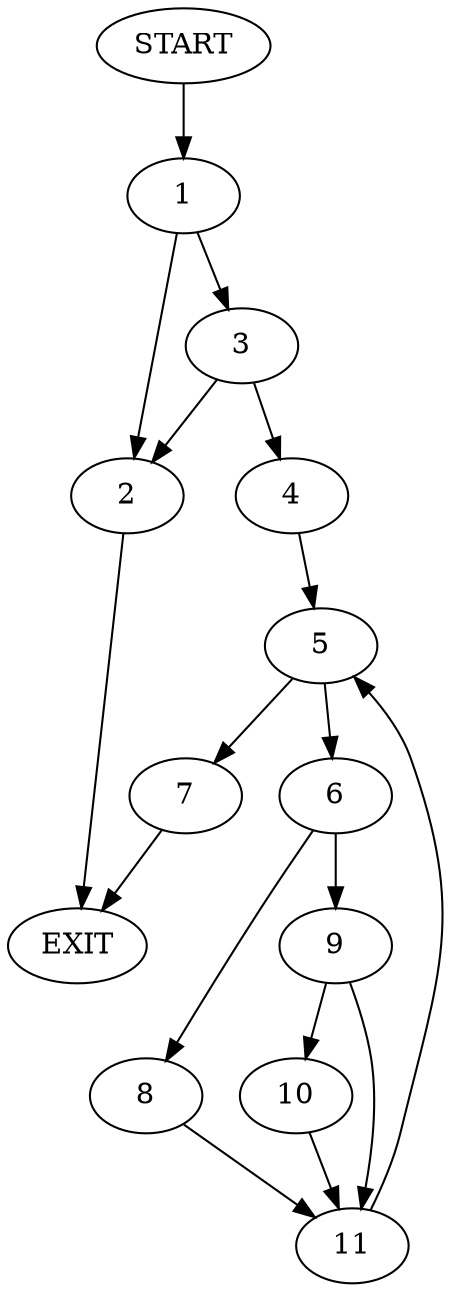 digraph {
0 [label="START"]
12 [label="EXIT"]
0 -> 1
1 -> 2
1 -> 3
2 -> 12
3 -> 2
3 -> 4
4 -> 5
5 -> 6
5 -> 7
7 -> 12
6 -> 8
6 -> 9
9 -> 10
9 -> 11
8 -> 11
11 -> 5
10 -> 11
}
